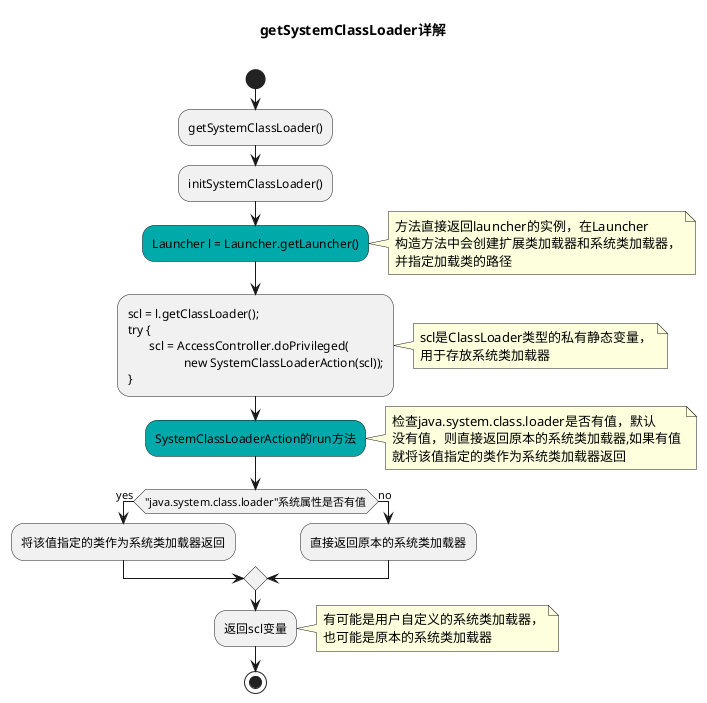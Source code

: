 '@startuml
'(*)  --> "check input"
'If "input is verbose" then
'--> [Yes] "turn on verbosity"
'--> "run command"
'else
'--> "run command"
'Endif
'-->(*)
'@enduml

@startuml

title getSystemClassLoader详解\n
start

:getSystemClassLoader();
:initSystemClassLoader();
#00AAAA:Launcher l = Launcher.getLauncher();
note right: 方法直接返回launcher的实例，在Launcher\n构造方法中会创建扩展类加载器和系统类加载器，\n并指定加载类的路径
:scl = l.getClassLoader();\ntry {\n       scl = AccessController.doPrivileged(\n                  new SystemClassLoaderAction(scl));\n};
note right:scl是ClassLoader类型的私有静态变量，\n用于存放系统类加载器
#00AAAA:SystemClassLoaderAction的run方法;
note right:检查java.system.class.loader是否有值，默认\n没有值，则直接返回原本的系统类加载器,如果有值\n就将该值指定的类作为系统类加载器返回
if("java.system.class.loader"系统属性是否有值) then (yes)
    :将该值指定的类作为系统类加载器返回;
else (no)
    :直接返回原本的系统类加载器;
endif
:返回scl变量;
note right:有可能是用户自定义的系统类加载器，\n也可能是原本的系统类加载器
stop
@enduml